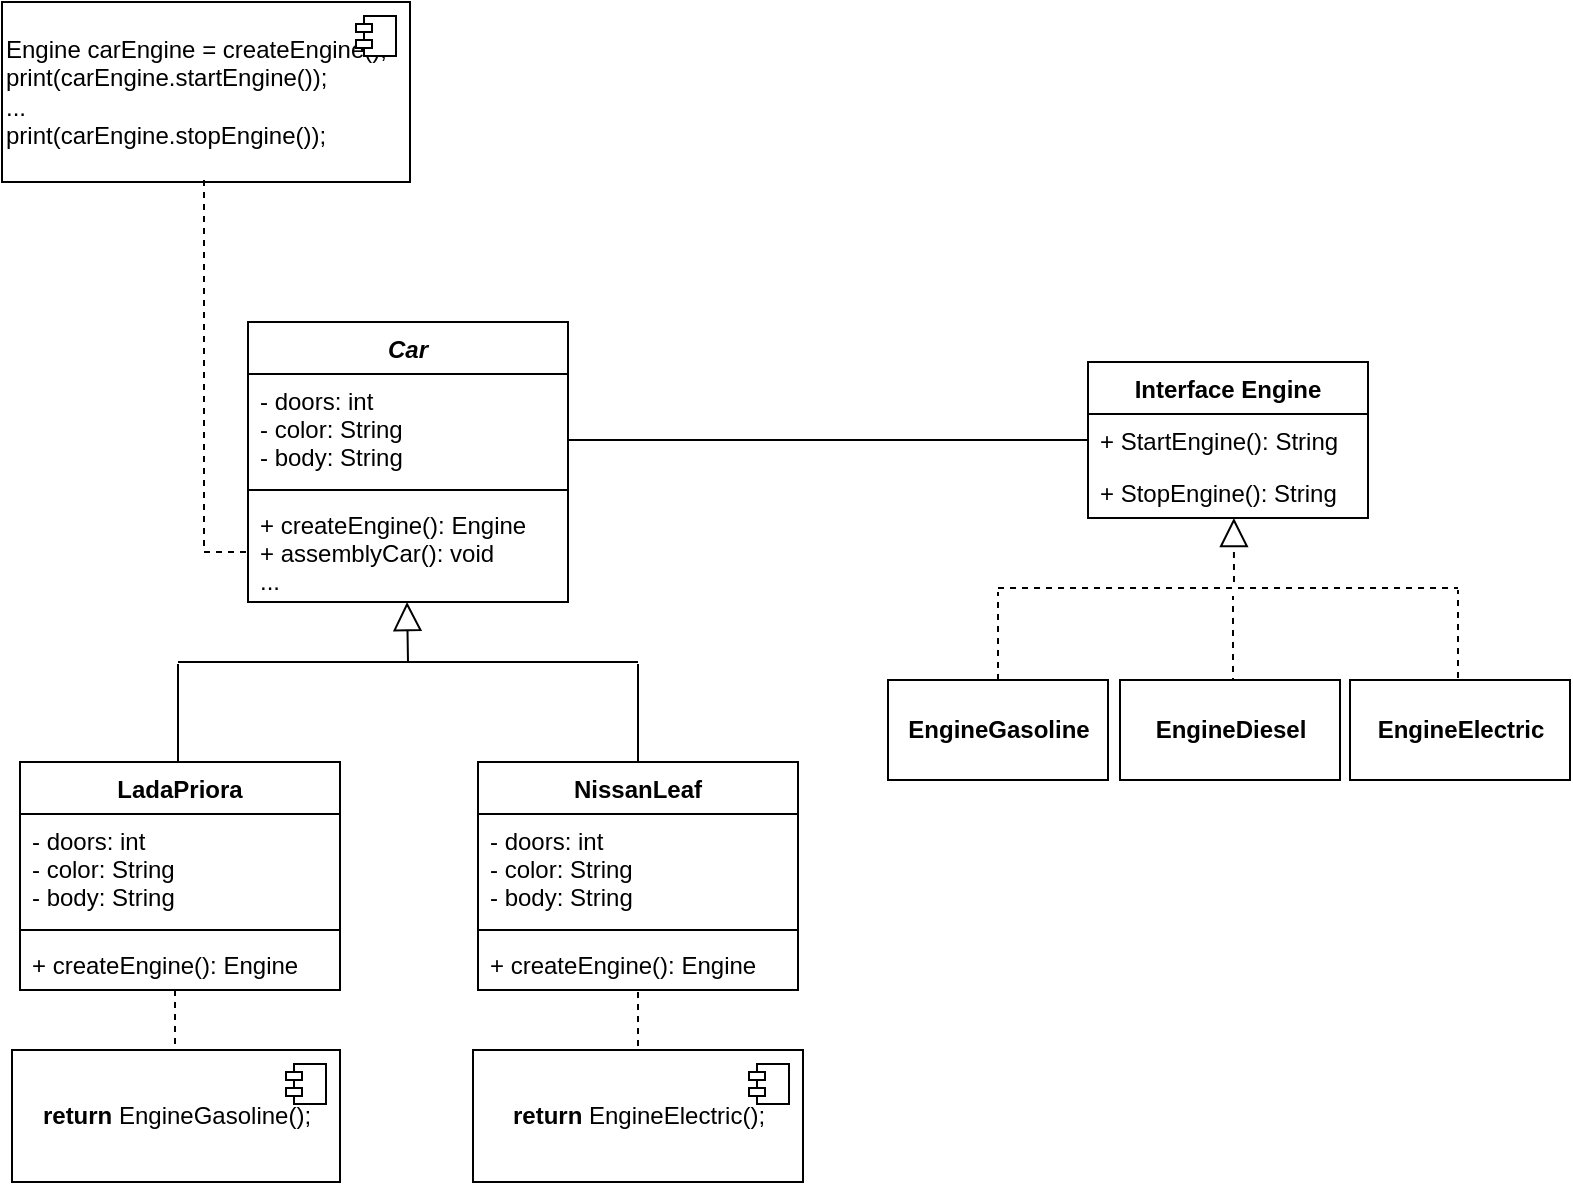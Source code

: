 <mxfile>
    <diagram id="2-J05UgXprXhV57OwEHs" name="Страница 1">
        <mxGraphModel dx="878" dy="628" grid="1" gridSize="10" guides="1" tooltips="1" connect="1" arrows="1" fold="1" page="1" pageScale="1" pageWidth="827" pageHeight="1169" math="0" shadow="0">
            <root>
                <mxCell id="0"/>
                <mxCell id="1" parent="0"/>
                <mxCell id="ZEgpx0x-rwaUSgGwOZ2--5" value="Interface Engine" style="swimlane;fontStyle=1;childLayout=stackLayout;horizontal=1;startSize=26;fillColor=none;horizontalStack=0;resizeParent=1;resizeParentMax=0;resizeLast=0;collapsible=1;marginBottom=0;" parent="1" vertex="1">
                    <mxGeometry x="560" y="270" width="140" height="78" as="geometry"/>
                </mxCell>
                <mxCell id="ZEgpx0x-rwaUSgGwOZ2--6" value="+ StartEngine(): String" style="text;strokeColor=none;fillColor=none;align=left;verticalAlign=top;spacingLeft=4;spacingRight=4;overflow=hidden;rotatable=0;points=[[0,0.5],[1,0.5]];portConstraint=eastwest;" parent="ZEgpx0x-rwaUSgGwOZ2--5" vertex="1">
                    <mxGeometry y="26" width="140" height="26" as="geometry"/>
                </mxCell>
                <mxCell id="ZEgpx0x-rwaUSgGwOZ2--7" value="+ StopEngine(): String" style="text;strokeColor=none;fillColor=none;align=left;verticalAlign=top;spacingLeft=4;spacingRight=4;overflow=hidden;rotatable=0;points=[[0,0.5],[1,0.5]];portConstraint=eastwest;" parent="ZEgpx0x-rwaUSgGwOZ2--5" vertex="1">
                    <mxGeometry y="52" width="140" height="26" as="geometry"/>
                </mxCell>
                <mxCell id="ZEgpx0x-rwaUSgGwOZ2--9" value="" style="endArrow=block;dashed=1;endFill=0;endSize=12;html=1;entryX=0.521;entryY=1;entryDx=0;entryDy=0;entryPerimeter=0;" parent="1" target="ZEgpx0x-rwaUSgGwOZ2--7" edge="1">
                    <mxGeometry width="160" relative="1" as="geometry">
                        <mxPoint x="633" y="380" as="sourcePoint"/>
                        <mxPoint x="510" y="400" as="targetPoint"/>
                    </mxGeometry>
                </mxCell>
                <mxCell id="ZEgpx0x-rwaUSgGwOZ2--10" value="" style="line;strokeWidth=1;fillColor=none;align=left;verticalAlign=middle;spacingTop=-1;spacingLeft=3;spacingRight=3;rotatable=0;labelPosition=right;points=[];portConstraint=eastwest;dashed=1;" parent="1" vertex="1">
                    <mxGeometry x="515" y="379" width="230" height="8" as="geometry"/>
                </mxCell>
                <mxCell id="ZEgpx0x-rwaUSgGwOZ2--12" value="" style="endArrow=none;html=1;edgeStyle=orthogonalEdgeStyle;dashed=1;" parent="1" edge="1">
                    <mxGeometry relative="1" as="geometry">
                        <mxPoint x="515" y="435" as="sourcePoint"/>
                        <mxPoint x="515" y="385" as="targetPoint"/>
                    </mxGeometry>
                </mxCell>
                <mxCell id="ZEgpx0x-rwaUSgGwOZ2--15" value="" style="endArrow=none;html=1;edgeStyle=orthogonalEdgeStyle;dashed=1;" parent="1" edge="1">
                    <mxGeometry relative="1" as="geometry">
                        <mxPoint x="745" y="434" as="sourcePoint"/>
                        <mxPoint x="745" y="384" as="targetPoint"/>
                    </mxGeometry>
                </mxCell>
                <mxCell id="ZEgpx0x-rwaUSgGwOZ2--16" value="" style="endArrow=none;html=1;edgeStyle=orthogonalEdgeStyle;dashed=1;" parent="1" edge="1">
                    <mxGeometry relative="1" as="geometry">
                        <mxPoint x="632.5" y="437" as="sourcePoint"/>
                        <mxPoint x="632.5" y="387" as="targetPoint"/>
                    </mxGeometry>
                </mxCell>
                <mxCell id="ZEgpx0x-rwaUSgGwOZ2--18" value="&lt;b&gt;EngineGasoline&lt;/b&gt;" style="html=1;" parent="1" vertex="1">
                    <mxGeometry x="460" y="429" width="110" height="50" as="geometry"/>
                </mxCell>
                <mxCell id="ZEgpx0x-rwaUSgGwOZ2--19" value="&lt;b&gt;EngineDiesel&lt;/b&gt;" style="html=1;" parent="1" vertex="1">
                    <mxGeometry x="576" y="429" width="110" height="50" as="geometry"/>
                </mxCell>
                <mxCell id="ZEgpx0x-rwaUSgGwOZ2--20" value="&lt;b&gt;EngineElectric&lt;/b&gt;" style="html=1;" parent="1" vertex="1">
                    <mxGeometry x="691" y="429" width="110" height="50" as="geometry"/>
                </mxCell>
                <mxCell id="ZEgpx0x-rwaUSgGwOZ2--21" value="Car" style="swimlane;fontStyle=3;align=center;verticalAlign=top;childLayout=stackLayout;horizontal=1;startSize=26;horizontalStack=0;resizeParent=1;resizeParentMax=0;resizeLast=0;collapsible=1;marginBottom=0;" parent="1" vertex="1">
                    <mxGeometry x="140" y="250" width="160" height="140" as="geometry"/>
                </mxCell>
                <mxCell id="ZEgpx0x-rwaUSgGwOZ2--22" value="- doors: int&#10;- color: String&#10;- body: String" style="text;strokeColor=none;fillColor=none;align=left;verticalAlign=top;spacingLeft=4;spacingRight=4;overflow=hidden;rotatable=0;points=[[0,0.5],[1,0.5]];portConstraint=eastwest;" parent="ZEgpx0x-rwaUSgGwOZ2--21" vertex="1">
                    <mxGeometry y="26" width="160" height="54" as="geometry"/>
                </mxCell>
                <mxCell id="ZEgpx0x-rwaUSgGwOZ2--23" value="" style="line;strokeWidth=1;fillColor=none;align=left;verticalAlign=middle;spacingTop=-1;spacingLeft=3;spacingRight=3;rotatable=0;labelPosition=right;points=[];portConstraint=eastwest;" parent="ZEgpx0x-rwaUSgGwOZ2--21" vertex="1">
                    <mxGeometry y="80" width="160" height="8" as="geometry"/>
                </mxCell>
                <mxCell id="ZEgpx0x-rwaUSgGwOZ2--24" value="+ createEngine(): Engine&#10;+ assemblyCar(): void&#10;..." style="text;strokeColor=none;fillColor=none;align=left;verticalAlign=top;spacingLeft=4;spacingRight=4;overflow=hidden;rotatable=0;points=[[0,0.5],[1,0.5]];portConstraint=eastwest;" parent="ZEgpx0x-rwaUSgGwOZ2--21" vertex="1">
                    <mxGeometry y="88" width="160" height="52" as="geometry"/>
                </mxCell>
                <mxCell id="ZEgpx0x-rwaUSgGwOZ2--25" value="" style="endArrow=none;endFill=0;endSize=12;html=1;entryX=0;entryY=0.5;entryDx=0;entryDy=0;" parent="1" target="ZEgpx0x-rwaUSgGwOZ2--6" edge="1">
                    <mxGeometry width="160" relative="1" as="geometry">
                        <mxPoint x="300" y="309" as="sourcePoint"/>
                        <mxPoint x="460" y="306.5" as="targetPoint"/>
                    </mxGeometry>
                </mxCell>
                <mxCell id="ZEgpx0x-rwaUSgGwOZ2--26" value="" style="line;strokeWidth=1;fillColor=none;align=left;verticalAlign=middle;spacingTop=-1;spacingLeft=3;spacingRight=3;rotatable=0;labelPosition=right;points=[];portConstraint=eastwest;" parent="1" vertex="1">
                    <mxGeometry x="105" y="416" width="230" height="8" as="geometry"/>
                </mxCell>
                <mxCell id="ZEgpx0x-rwaUSgGwOZ2--27" value="" style="endArrow=none;html=1;edgeStyle=orthogonalEdgeStyle;" parent="1" edge="1">
                    <mxGeometry relative="1" as="geometry">
                        <mxPoint x="105" y="471" as="sourcePoint"/>
                        <mxPoint x="105" y="421" as="targetPoint"/>
                    </mxGeometry>
                </mxCell>
                <mxCell id="ZEgpx0x-rwaUSgGwOZ2--28" value="" style="endArrow=none;html=1;edgeStyle=orthogonalEdgeStyle;" parent="1" edge="1">
                    <mxGeometry relative="1" as="geometry">
                        <mxPoint x="335" y="471" as="sourcePoint"/>
                        <mxPoint x="335" y="421" as="targetPoint"/>
                    </mxGeometry>
                </mxCell>
                <mxCell id="ZEgpx0x-rwaUSgGwOZ2--35" value="" style="endArrow=block;endFill=0;endSize=12;html=1;entryX=0.497;entryY=1;entryDx=0;entryDy=0;entryPerimeter=0;" parent="1" target="ZEgpx0x-rwaUSgGwOZ2--24" edge="1">
                    <mxGeometry width="160" relative="1" as="geometry">
                        <mxPoint x="220" y="420" as="sourcePoint"/>
                        <mxPoint x="219.5" y="400" as="targetPoint"/>
                    </mxGeometry>
                </mxCell>
                <mxCell id="ZEgpx0x-rwaUSgGwOZ2--36" value="LadaPriora" style="swimlane;fontStyle=1;align=center;verticalAlign=top;childLayout=stackLayout;horizontal=1;startSize=26;horizontalStack=0;resizeParent=1;resizeParentMax=0;resizeLast=0;collapsible=1;marginBottom=0;" parent="1" vertex="1">
                    <mxGeometry x="26" y="470" width="160" height="114" as="geometry"/>
                </mxCell>
                <mxCell id="ZEgpx0x-rwaUSgGwOZ2--37" value="- doors: int&#10;- color: String&#10;- body: String" style="text;strokeColor=none;fillColor=none;align=left;verticalAlign=top;spacingLeft=4;spacingRight=4;overflow=hidden;rotatable=0;points=[[0,0.5],[1,0.5]];portConstraint=eastwest;" parent="ZEgpx0x-rwaUSgGwOZ2--36" vertex="1">
                    <mxGeometry y="26" width="160" height="54" as="geometry"/>
                </mxCell>
                <mxCell id="ZEgpx0x-rwaUSgGwOZ2--38" value="" style="line;strokeWidth=1;fillColor=none;align=left;verticalAlign=middle;spacingTop=-1;spacingLeft=3;spacingRight=3;rotatable=0;labelPosition=right;points=[];portConstraint=eastwest;" parent="ZEgpx0x-rwaUSgGwOZ2--36" vertex="1">
                    <mxGeometry y="80" width="160" height="8" as="geometry"/>
                </mxCell>
                <mxCell id="ZEgpx0x-rwaUSgGwOZ2--39" value="+ createEngine(): Engine" style="text;strokeColor=none;fillColor=none;align=left;verticalAlign=top;spacingLeft=4;spacingRight=4;overflow=hidden;rotatable=0;points=[[0,0.5],[1,0.5]];portConstraint=eastwest;" parent="ZEgpx0x-rwaUSgGwOZ2--36" vertex="1">
                    <mxGeometry y="88" width="160" height="26" as="geometry"/>
                </mxCell>
                <mxCell id="ZEgpx0x-rwaUSgGwOZ2--40" value="NissanLeaf" style="swimlane;fontStyle=1;align=center;verticalAlign=top;childLayout=stackLayout;horizontal=1;startSize=26;horizontalStack=0;resizeParent=1;resizeParentMax=0;resizeLast=0;collapsible=1;marginBottom=0;" parent="1" vertex="1">
                    <mxGeometry x="255" y="470" width="160" height="114" as="geometry"/>
                </mxCell>
                <mxCell id="ZEgpx0x-rwaUSgGwOZ2--41" value="- doors: int&#10;- color: String&#10;- body: String" style="text;strokeColor=none;fillColor=none;align=left;verticalAlign=top;spacingLeft=4;spacingRight=4;overflow=hidden;rotatable=0;points=[[0,0.5],[1,0.5]];portConstraint=eastwest;" parent="ZEgpx0x-rwaUSgGwOZ2--40" vertex="1">
                    <mxGeometry y="26" width="160" height="54" as="geometry"/>
                </mxCell>
                <mxCell id="ZEgpx0x-rwaUSgGwOZ2--42" value="" style="line;strokeWidth=1;fillColor=none;align=left;verticalAlign=middle;spacingTop=-1;spacingLeft=3;spacingRight=3;rotatable=0;labelPosition=right;points=[];portConstraint=eastwest;" parent="ZEgpx0x-rwaUSgGwOZ2--40" vertex="1">
                    <mxGeometry y="80" width="160" height="8" as="geometry"/>
                </mxCell>
                <mxCell id="ZEgpx0x-rwaUSgGwOZ2--43" value="+ createEngine(): Engine" style="text;strokeColor=none;fillColor=none;align=left;verticalAlign=top;spacingLeft=4;spacingRight=4;overflow=hidden;rotatable=0;points=[[0,0.5],[1,0.5]];portConstraint=eastwest;" parent="ZEgpx0x-rwaUSgGwOZ2--40" vertex="1">
                    <mxGeometry y="88" width="160" height="26" as="geometry"/>
                </mxCell>
                <mxCell id="ZEgpx0x-rwaUSgGwOZ2--44" value="&lt;div&gt;Engine carEngine = createEngine();&lt;/div&gt;&lt;div&gt;print(carEngine.startEngine());&lt;/div&gt;&lt;div&gt;...&amp;nbsp; &amp;nbsp;&amp;nbsp;&lt;/div&gt;&lt;div&gt;print(carEngine.stopEngine());&lt;/div&gt;" style="html=1;dropTarget=0;align=left;" parent="1" vertex="1">
                    <mxGeometry x="17" y="90" width="204" height="90" as="geometry"/>
                </mxCell>
                <mxCell id="ZEgpx0x-rwaUSgGwOZ2--45" value="" style="shape=module;jettyWidth=8;jettyHeight=4;" parent="ZEgpx0x-rwaUSgGwOZ2--44" vertex="1">
                    <mxGeometry x="1" width="20" height="20" relative="1" as="geometry">
                        <mxPoint x="-27" y="7" as="offset"/>
                    </mxGeometry>
                </mxCell>
                <mxCell id="ZEgpx0x-rwaUSgGwOZ2--46" value="&lt;b&gt;return&lt;/b&gt; EngineGasoline();" style="html=1;dropTarget=0;" parent="1" vertex="1">
                    <mxGeometry x="22" y="614" width="164" height="66" as="geometry"/>
                </mxCell>
                <mxCell id="ZEgpx0x-rwaUSgGwOZ2--47" value="" style="shape=module;jettyWidth=8;jettyHeight=4;" parent="ZEgpx0x-rwaUSgGwOZ2--46" vertex="1">
                    <mxGeometry x="1" width="20" height="20" relative="1" as="geometry">
                        <mxPoint x="-27" y="7" as="offset"/>
                    </mxGeometry>
                </mxCell>
                <mxCell id="ZEgpx0x-rwaUSgGwOZ2--48" value="&lt;b&gt;return&lt;/b&gt;&amp;nbsp;EngineElectric();" style="html=1;dropTarget=0;" parent="1" vertex="1">
                    <mxGeometry x="252.5" y="614" width="165" height="66" as="geometry"/>
                </mxCell>
                <mxCell id="ZEgpx0x-rwaUSgGwOZ2--49" value="" style="shape=module;jettyWidth=8;jettyHeight=4;" parent="ZEgpx0x-rwaUSgGwOZ2--48" vertex="1">
                    <mxGeometry x="1" width="20" height="20" relative="1" as="geometry">
                        <mxPoint x="-27" y="7" as="offset"/>
                    </mxGeometry>
                </mxCell>
                <mxCell id="ZEgpx0x-rwaUSgGwOZ2--50" value="" style="endArrow=none;html=1;edgeStyle=orthogonalEdgeStyle;exitX=0.5;exitY=1.038;exitDx=0;exitDy=0;exitPerimeter=0;entryX=0.5;entryY=0;entryDx=0;entryDy=0;dashed=1;" parent="1" source="ZEgpx0x-rwaUSgGwOZ2--43" target="ZEgpx0x-rwaUSgGwOZ2--48" edge="1">
                    <mxGeometry relative="1" as="geometry">
                        <mxPoint x="435" y="640" as="sourcePoint"/>
                        <mxPoint x="335" y="610" as="targetPoint"/>
                    </mxGeometry>
                </mxCell>
                <mxCell id="ZEgpx0x-rwaUSgGwOZ2--53" value="" style="endArrow=none;html=1;edgeStyle=orthogonalEdgeStyle;exitX=0.5;exitY=1.038;exitDx=0;exitDy=0;exitPerimeter=0;entryX=0.5;entryY=0;entryDx=0;entryDy=0;dashed=1;" parent="1" edge="1">
                    <mxGeometry relative="1" as="geometry">
                        <mxPoint x="103.5" y="583.998" as="sourcePoint"/>
                        <mxPoint x="103.5" y="613.01" as="targetPoint"/>
                    </mxGeometry>
                </mxCell>
                <mxCell id="0AscMwJU6KdIiPLHziZc-1" value="" style="endArrow=none;html=1;edgeStyle=orthogonalEdgeStyle;rounded=0;dashed=1;" parent="1" edge="1">
                    <mxGeometry relative="1" as="geometry">
                        <mxPoint x="118" y="179" as="sourcePoint"/>
                        <mxPoint x="139" y="365" as="targetPoint"/>
                        <Array as="points">
                            <mxPoint x="118" y="179"/>
                            <mxPoint x="118" y="365"/>
                        </Array>
                    </mxGeometry>
                </mxCell>
            </root>
        </mxGraphModel>
    </diagram>
</mxfile>